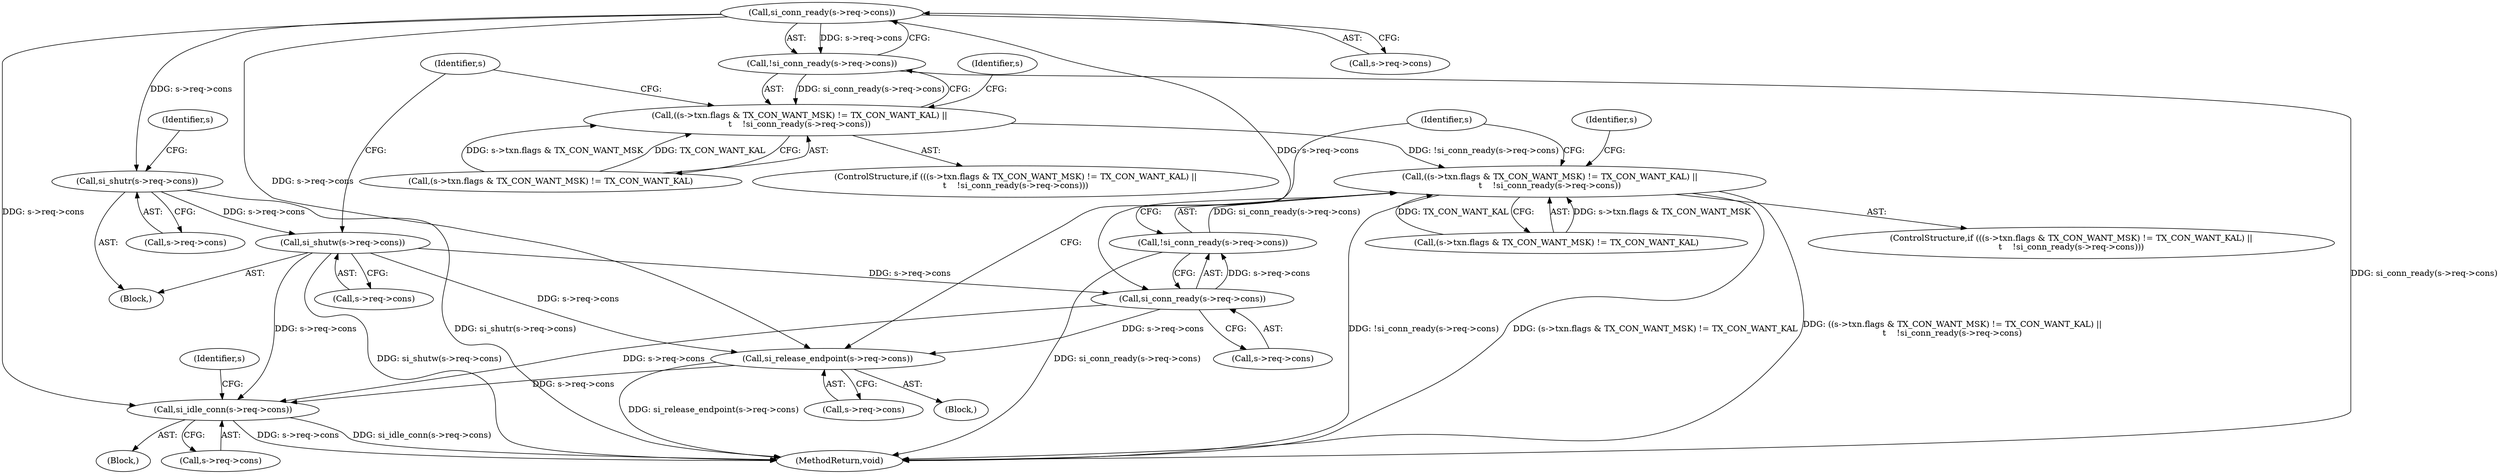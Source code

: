 digraph "0_haproxy_b4d05093bc89f71377230228007e69a1434c1a0c@API" {
"1000139" [label="(Call,si_conn_ready(s->req->cons))"];
"1000138" [label="(Call,!si_conn_ready(s->req->cons))"];
"1000128" [label="(Call,((s->txn.flags & TX_CON_WANT_MSK) != TX_CON_WANT_KAL) ||\n\t    !si_conn_ready(s->req->cons))"];
"1000570" [label="(Call,((s->txn.flags & TX_CON_WANT_MSK) != TX_CON_WANT_KAL) ||\n\t    !si_conn_ready(s->req->cons))"];
"1000157" [label="(Call,si_shutr(s->req->cons))"];
"1000163" [label="(Call,si_shutw(s->req->cons))"];
"1000581" [label="(Call,si_conn_ready(s->req->cons))"];
"1000580" [label="(Call,!si_conn_ready(s->req->cons))"];
"1000588" [label="(Call,si_release_endpoint(s->req->cons))"];
"1000875" [label="(Call,si_idle_conn(s->req->cons))"];
"1000598" [label="(Identifier,s)"];
"1000164" [label="(Call,s->req->cons)"];
"1000163" [label="(Call,si_shutw(s->req->cons))"];
"1000118" [label="(Block,)"];
"1000129" [label="(Call,(s->txn.flags & TX_CON_WANT_MSK) != TX_CON_WANT_KAL)"];
"1000127" [label="(ControlStructure,if (((s->txn.flags & TX_CON_WANT_MSK) != TX_CON_WANT_KAL) ||\n\t    !si_conn_ready(s->req->cons)))"];
"1000569" [label="(ControlStructure,if (((s->txn.flags & TX_CON_WANT_MSK) != TX_CON_WANT_KAL) ||\n\t    !si_conn_ready(s->req->cons)))"];
"1000138" [label="(Call,!si_conn_ready(s->req->cons))"];
"1000589" [label="(Call,s->req->cons)"];
"1000591" [label="(Identifier,s)"];
"1000140" [label="(Call,s->req->cons)"];
"1000580" [label="(Call,!si_conn_ready(s->req->cons))"];
"1000158" [label="(Call,s->req->cons)"];
"1000150" [label="(Identifier,s)"];
"1000172" [label="(Identifier,s)"];
"1000166" [label="(Identifier,s)"];
"1000587" [label="(Block,)"];
"1000581" [label="(Call,si_conn_ready(s->req->cons))"];
"1000145" [label="(Block,)"];
"1000876" [label="(Call,s->req->cons)"];
"1000588" [label="(Call,si_release_endpoint(s->req->cons))"];
"1000582" [label="(Call,s->req->cons)"];
"1000157" [label="(Call,si_shutr(s->req->cons))"];
"1000899" [label="(MethodReturn,void)"];
"1000570" [label="(Call,((s->txn.flags & TX_CON_WANT_MSK) != TX_CON_WANT_KAL) ||\n\t    !si_conn_ready(s->req->cons))"];
"1000139" [label="(Call,si_conn_ready(s->req->cons))"];
"1000875" [label="(Call,si_idle_conn(s->req->cons))"];
"1000128" [label="(Call,((s->txn.flags & TX_CON_WANT_MSK) != TX_CON_WANT_KAL) ||\n\t    !si_conn_ready(s->req->cons))"];
"1000884" [label="(Identifier,s)"];
"1000571" [label="(Call,(s->txn.flags & TX_CON_WANT_MSK) != TX_CON_WANT_KAL)"];
"1000139" -> "1000138"  [label="AST: "];
"1000139" -> "1000140"  [label="CFG: "];
"1000140" -> "1000139"  [label="AST: "];
"1000138" -> "1000139"  [label="CFG: "];
"1000139" -> "1000138"  [label="DDG: s->req->cons"];
"1000139" -> "1000157"  [label="DDG: s->req->cons"];
"1000139" -> "1000581"  [label="DDG: s->req->cons"];
"1000139" -> "1000588"  [label="DDG: s->req->cons"];
"1000139" -> "1000875"  [label="DDG: s->req->cons"];
"1000138" -> "1000128"  [label="AST: "];
"1000128" -> "1000138"  [label="CFG: "];
"1000138" -> "1000899"  [label="DDG: si_conn_ready(s->req->cons)"];
"1000138" -> "1000128"  [label="DDG: si_conn_ready(s->req->cons)"];
"1000128" -> "1000127"  [label="AST: "];
"1000128" -> "1000129"  [label="CFG: "];
"1000129" -> "1000128"  [label="AST: "];
"1000150" -> "1000128"  [label="CFG: "];
"1000172" -> "1000128"  [label="CFG: "];
"1000129" -> "1000128"  [label="DDG: s->txn.flags & TX_CON_WANT_MSK"];
"1000129" -> "1000128"  [label="DDG: TX_CON_WANT_KAL"];
"1000128" -> "1000570"  [label="DDG: !si_conn_ready(s->req->cons)"];
"1000570" -> "1000569"  [label="AST: "];
"1000570" -> "1000571"  [label="CFG: "];
"1000570" -> "1000580"  [label="CFG: "];
"1000571" -> "1000570"  [label="AST: "];
"1000580" -> "1000570"  [label="AST: "];
"1000591" -> "1000570"  [label="CFG: "];
"1000598" -> "1000570"  [label="CFG: "];
"1000570" -> "1000899"  [label="DDG: !si_conn_ready(s->req->cons)"];
"1000570" -> "1000899"  [label="DDG: (s->txn.flags & TX_CON_WANT_MSK) != TX_CON_WANT_KAL"];
"1000570" -> "1000899"  [label="DDG: ((s->txn.flags & TX_CON_WANT_MSK) != TX_CON_WANT_KAL) ||\n\t    !si_conn_ready(s->req->cons)"];
"1000571" -> "1000570"  [label="DDG: s->txn.flags & TX_CON_WANT_MSK"];
"1000571" -> "1000570"  [label="DDG: TX_CON_WANT_KAL"];
"1000580" -> "1000570"  [label="DDG: si_conn_ready(s->req->cons)"];
"1000157" -> "1000145"  [label="AST: "];
"1000157" -> "1000158"  [label="CFG: "];
"1000158" -> "1000157"  [label="AST: "];
"1000166" -> "1000157"  [label="CFG: "];
"1000157" -> "1000899"  [label="DDG: si_shutr(s->req->cons)"];
"1000157" -> "1000163"  [label="DDG: s->req->cons"];
"1000163" -> "1000145"  [label="AST: "];
"1000163" -> "1000164"  [label="CFG: "];
"1000164" -> "1000163"  [label="AST: "];
"1000172" -> "1000163"  [label="CFG: "];
"1000163" -> "1000899"  [label="DDG: si_shutw(s->req->cons)"];
"1000163" -> "1000581"  [label="DDG: s->req->cons"];
"1000163" -> "1000588"  [label="DDG: s->req->cons"];
"1000163" -> "1000875"  [label="DDG: s->req->cons"];
"1000581" -> "1000580"  [label="AST: "];
"1000581" -> "1000582"  [label="CFG: "];
"1000582" -> "1000581"  [label="AST: "];
"1000580" -> "1000581"  [label="CFG: "];
"1000581" -> "1000580"  [label="DDG: s->req->cons"];
"1000581" -> "1000588"  [label="DDG: s->req->cons"];
"1000581" -> "1000875"  [label="DDG: s->req->cons"];
"1000580" -> "1000899"  [label="DDG: si_conn_ready(s->req->cons)"];
"1000588" -> "1000587"  [label="AST: "];
"1000588" -> "1000589"  [label="CFG: "];
"1000589" -> "1000588"  [label="AST: "];
"1000598" -> "1000588"  [label="CFG: "];
"1000588" -> "1000899"  [label="DDG: si_release_endpoint(s->req->cons)"];
"1000588" -> "1000875"  [label="DDG: s->req->cons"];
"1000875" -> "1000118"  [label="AST: "];
"1000875" -> "1000876"  [label="CFG: "];
"1000876" -> "1000875"  [label="AST: "];
"1000884" -> "1000875"  [label="CFG: "];
"1000875" -> "1000899"  [label="DDG: s->req->cons"];
"1000875" -> "1000899"  [label="DDG: si_idle_conn(s->req->cons)"];
}
